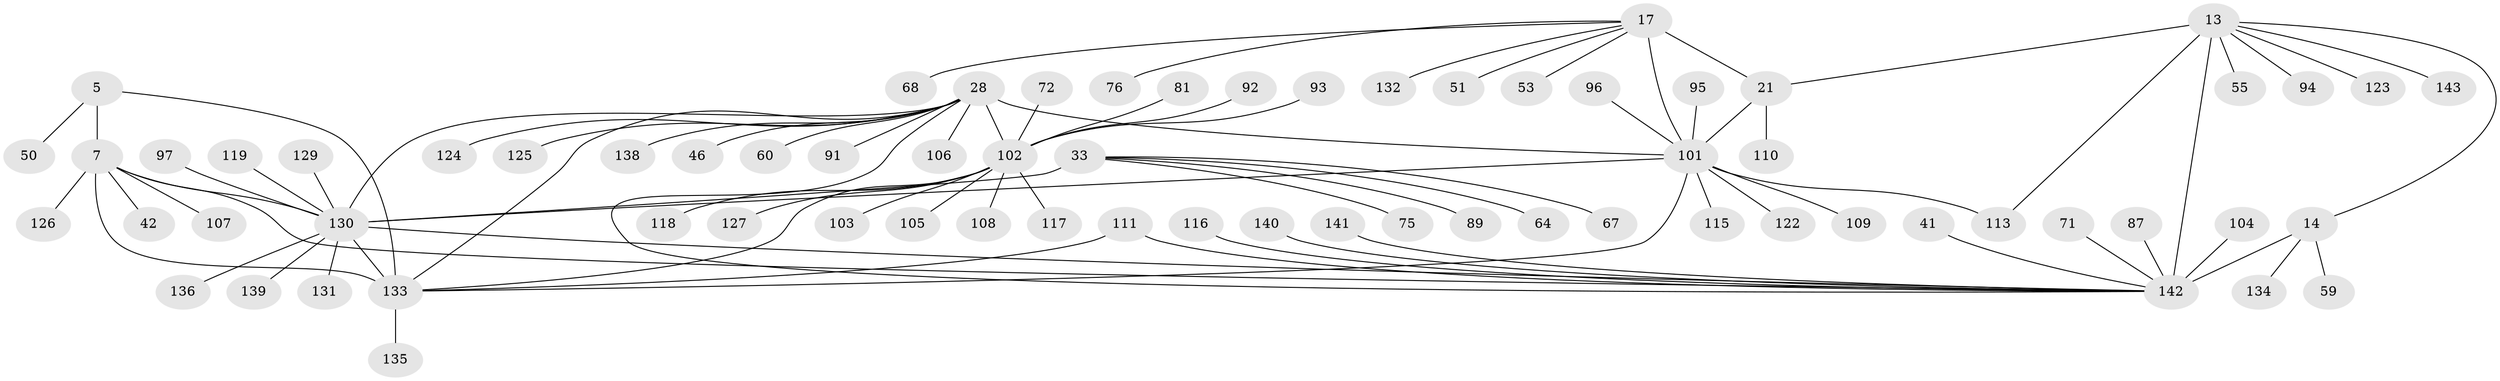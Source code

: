 // original degree distribution, {14: 0.006993006993006993, 12: 0.013986013986013986, 8: 0.055944055944055944, 6: 0.02097902097902098, 7: 0.02097902097902098, 10: 0.013986013986013986, 11: 0.055944055944055944, 9: 0.04895104895104895, 13: 0.006993006993006993, 1: 0.5524475524475524, 3: 0.027972027972027972, 2: 0.17482517482517482}
// Generated by graph-tools (version 1.1) at 2025/57/03/04/25 21:57:12]
// undirected, 71 vertices, 83 edges
graph export_dot {
graph [start="1"]
  node [color=gray90,style=filled];
  5 [super="+4"];
  7 [super="+3+6"];
  13 [super="+12"];
  14 [super="+8"];
  17 [super="+15"];
  21 [super="+19"];
  28 [super="+27+26"];
  33 [super="+30"];
  41;
  42;
  46;
  50;
  51;
  53;
  55;
  59 [super="+44"];
  60 [super="+57"];
  64;
  67;
  68;
  71;
  72;
  75;
  76;
  81;
  87 [super="+43"];
  89;
  91;
  92 [super="+65"];
  93;
  94;
  95;
  96 [super="+88"];
  97;
  101 [super="+20+48+79+80+82+84"];
  102 [super="+90+24"];
  103;
  104;
  105;
  106 [super="+66"];
  107;
  108;
  109;
  110;
  111;
  113 [super="+77"];
  115;
  116;
  117;
  118;
  119;
  122;
  123;
  124;
  125;
  126 [super="+121"];
  127;
  129 [super="+61"];
  130 [super="+35+36+52+86"];
  131 [super="+49"];
  132 [super="+114"];
  133 [super="+40+70+2+38+39+47+54+98+112+99+100+120"];
  134;
  135;
  136 [super="+56"];
  138;
  139 [super="+85"];
  140;
  141 [super="+137"];
  142 [super="+128+74"];
  143;
  5 -- 7 [weight=6];
  5 -- 50;
  5 -- 133 [weight=4];
  7 -- 107;
  7 -- 42;
  7 -- 126;
  7 -- 133 [weight=6];
  7 -- 142;
  7 -- 130;
  13 -- 14 [weight=4];
  13 -- 94;
  13 -- 21;
  13 -- 143;
  13 -- 55;
  13 -- 123;
  13 -- 113;
  13 -- 142 [weight=6];
  14 -- 134;
  14 -- 59;
  14 -- 142 [weight=6];
  17 -- 21 [weight=4];
  17 -- 53;
  17 -- 76;
  17 -- 51;
  17 -- 68;
  17 -- 132;
  17 -- 101 [weight=6];
  21 -- 110;
  21 -- 101 [weight=6];
  28 -- 91;
  28 -- 101 [weight=2];
  28 -- 125;
  28 -- 138;
  28 -- 46;
  28 -- 124;
  28 -- 60;
  28 -- 106;
  28 -- 133;
  28 -- 142 [weight=2];
  28 -- 102 [weight=12];
  28 -- 130;
  33 -- 67;
  33 -- 89;
  33 -- 64;
  33 -- 75;
  33 -- 130 [weight=10];
  41 -- 142;
  71 -- 142;
  72 -- 102;
  81 -- 102;
  87 -- 142;
  92 -- 102;
  93 -- 102;
  95 -- 101;
  96 -- 101;
  97 -- 130;
  101 -- 109;
  101 -- 113;
  101 -- 115;
  101 -- 122;
  101 -- 133;
  101 -- 130;
  102 -- 133 [weight=2];
  102 -- 103;
  102 -- 105;
  102 -- 108;
  102 -- 118;
  102 -- 127;
  102 -- 117;
  104 -- 142;
  111 -- 133;
  111 -- 142;
  116 -- 142;
  119 -- 130;
  129 -- 130;
  130 -- 142 [weight=3];
  130 -- 131;
  130 -- 133 [weight=2];
  130 -- 136;
  130 -- 139;
  133 -- 135;
  140 -- 142;
  141 -- 142;
}
